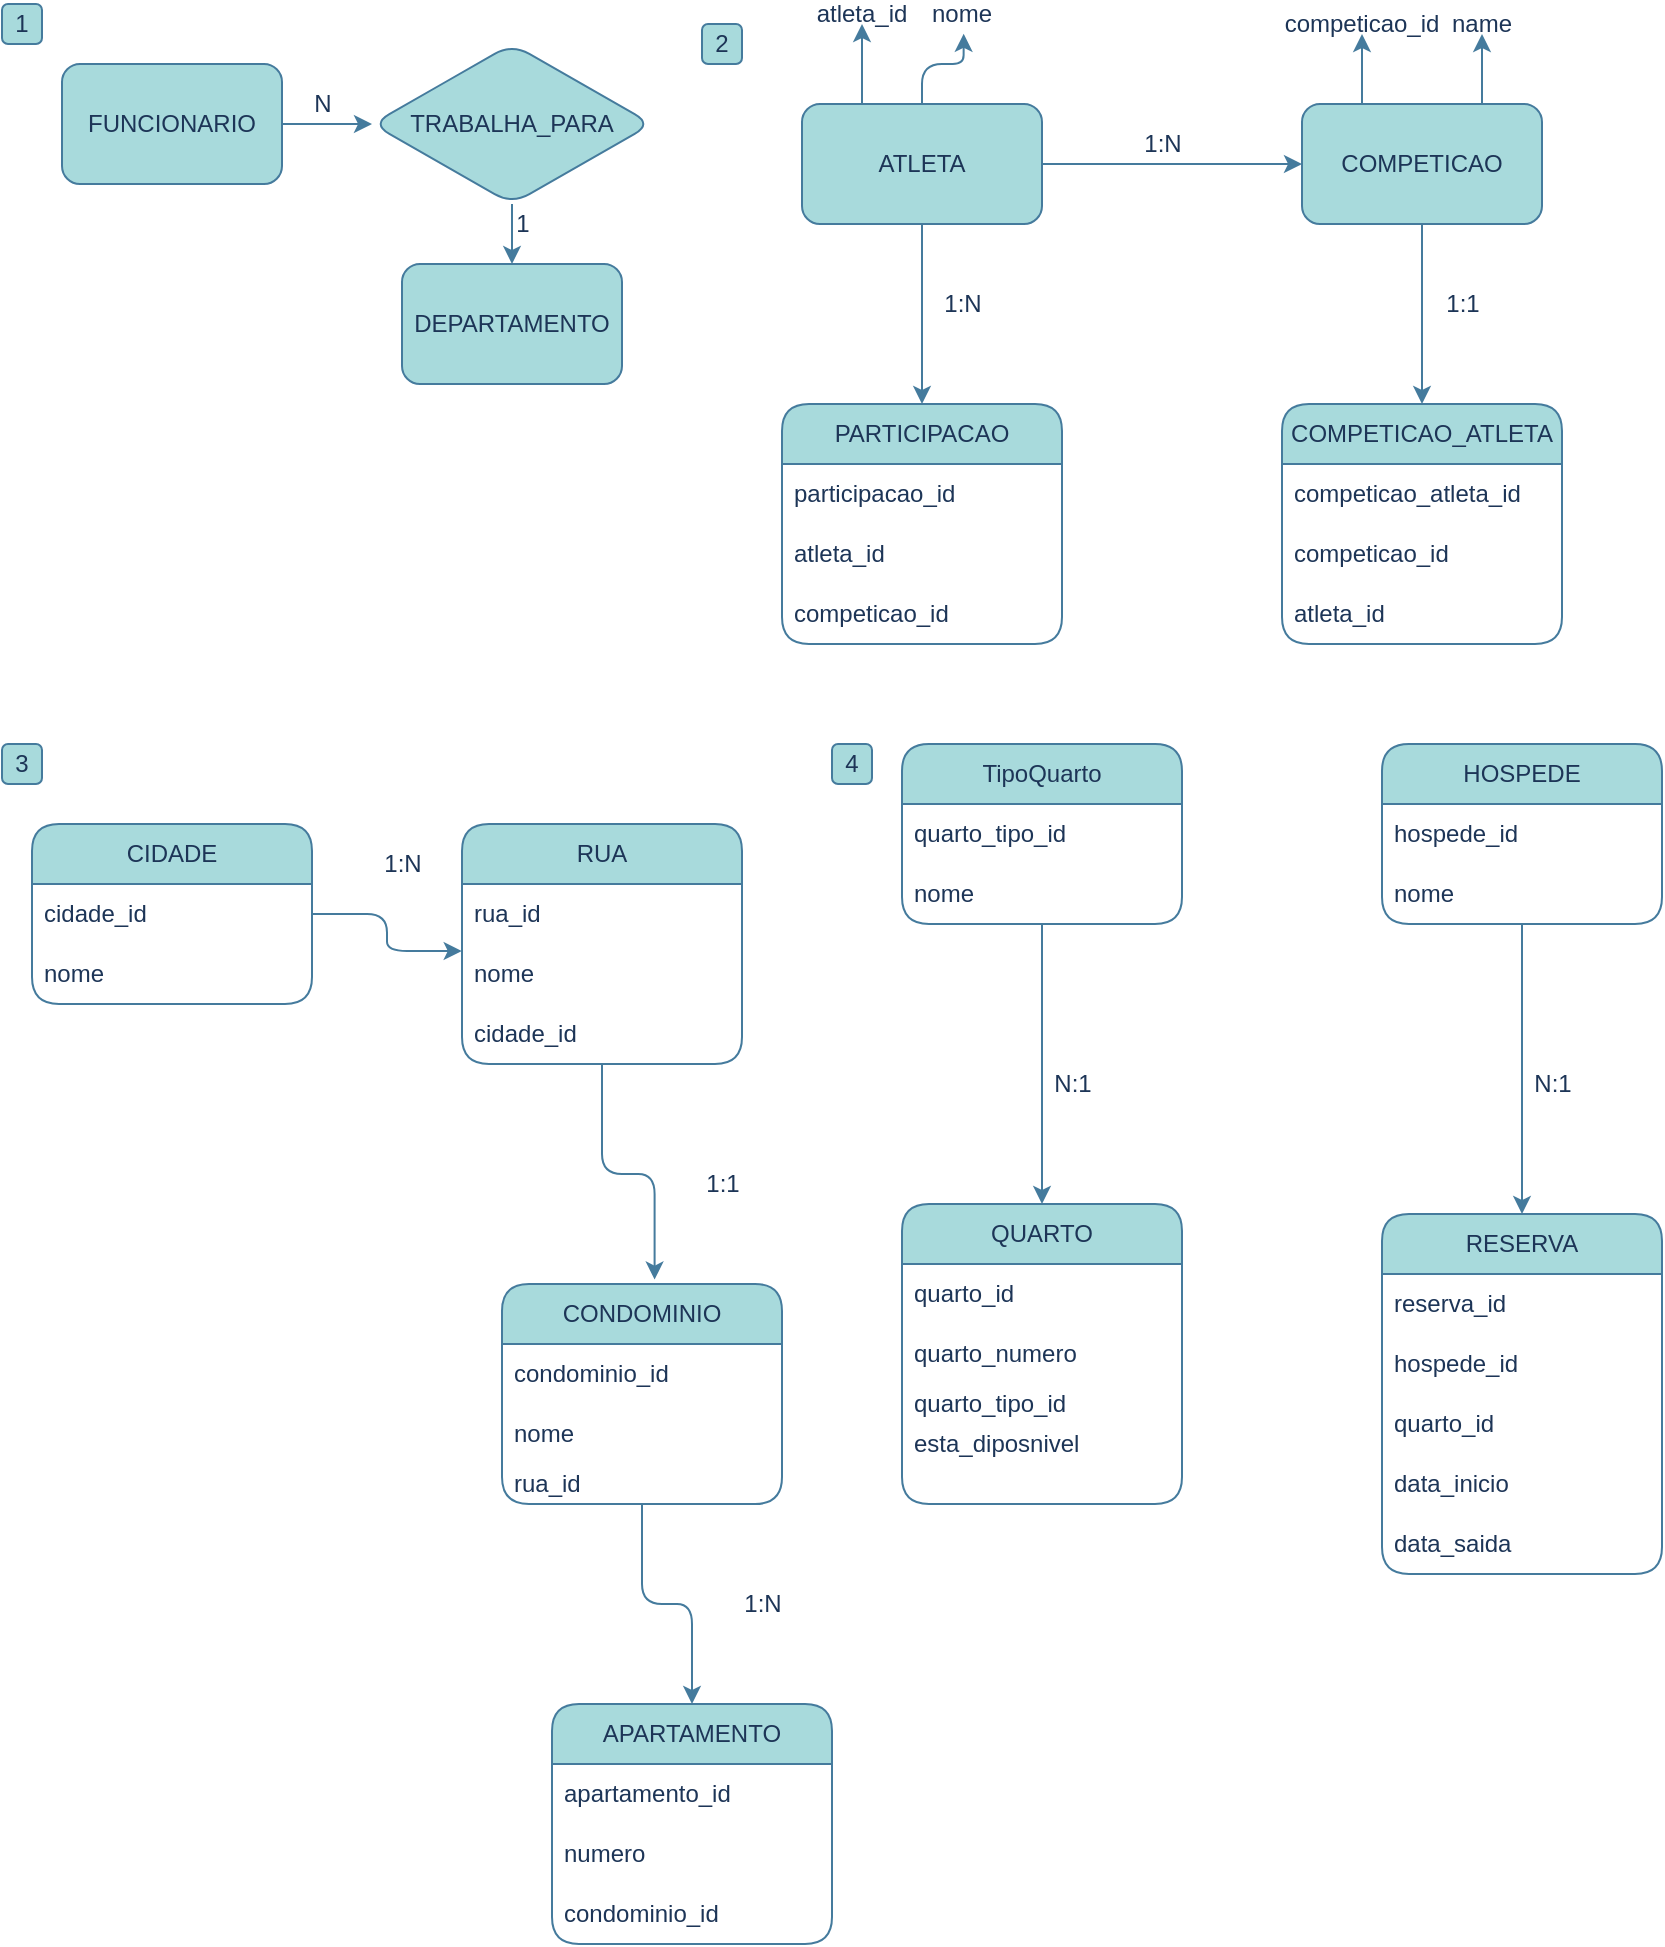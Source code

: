<mxfile version="21.1.5" type="github">
  <diagram id="R2lEEEUBdFMjLlhIrx00" name="Page-1">
    <mxGraphModel dx="1094" dy="622" grid="1" gridSize="10" guides="1" tooltips="1" connect="1" arrows="1" fold="1" page="1" pageScale="1" pageWidth="850" pageHeight="1100" math="0" shadow="0" extFonts="Permanent Marker^https://fonts.googleapis.com/css?family=Permanent+Marker">
      <root>
        <mxCell id="0" />
        <mxCell id="1" parent="0" />
        <mxCell id="X5-4_fndRjFYN60M6XeI-5" style="edgeStyle=orthogonalEdgeStyle;rounded=1;orthogonalLoop=1;jettySize=auto;html=1;exitX=1;exitY=0.5;exitDx=0;exitDy=0;labelBackgroundColor=none;strokeColor=#457B9D;fontColor=default;" edge="1" parent="1" source="X5-4_fndRjFYN60M6XeI-1" target="X5-4_fndRjFYN60M6XeI-3">
          <mxGeometry relative="1" as="geometry" />
        </mxCell>
        <mxCell id="X5-4_fndRjFYN60M6XeI-1" value="FUNCIONARIO" style="rounded=1;whiteSpace=wrap;html=1;labelBackgroundColor=none;fillColor=#A8DADC;strokeColor=#457B9D;fontColor=#1D3557;" vertex="1" parent="1">
          <mxGeometry x="40" y="40" width="110" height="60" as="geometry" />
        </mxCell>
        <mxCell id="X5-4_fndRjFYN60M6XeI-11" style="edgeStyle=orthogonalEdgeStyle;rounded=1;orthogonalLoop=1;jettySize=auto;html=1;exitX=0.5;exitY=1;exitDx=0;exitDy=0;entryX=0.5;entryY=0;entryDx=0;entryDy=0;labelBackgroundColor=none;strokeColor=#457B9D;fontColor=default;" edge="1" parent="1" source="X5-4_fndRjFYN60M6XeI-3" target="X5-4_fndRjFYN60M6XeI-7">
          <mxGeometry relative="1" as="geometry" />
        </mxCell>
        <mxCell id="X5-4_fndRjFYN60M6XeI-3" value="TRABALHA_PARA" style="rhombus;whiteSpace=wrap;html=1;rounded=1;labelBackgroundColor=none;fillColor=#A8DADC;strokeColor=#457B9D;fontColor=#1D3557;" vertex="1" parent="1">
          <mxGeometry x="195" y="30" width="140" height="80" as="geometry" />
        </mxCell>
        <mxCell id="X5-4_fndRjFYN60M6XeI-7" value="DEPARTAMENTO" style="rounded=1;whiteSpace=wrap;html=1;labelBackgroundColor=none;fillColor=#A8DADC;strokeColor=#457B9D;fontColor=#1D3557;" vertex="1" parent="1">
          <mxGeometry x="210" y="140" width="110" height="60" as="geometry" />
        </mxCell>
        <mxCell id="X5-4_fndRjFYN60M6XeI-15" value="1" style="rounded=1;whiteSpace=wrap;html=1;labelBackgroundColor=none;fillColor=#A8DADC;strokeColor=#457B9D;fontColor=#1D3557;" vertex="1" parent="1">
          <mxGeometry x="10" y="10" width="20" height="20" as="geometry" />
        </mxCell>
        <mxCell id="X5-4_fndRjFYN60M6XeI-16" value="2" style="rounded=1;whiteSpace=wrap;html=1;labelBackgroundColor=none;fillColor=#A8DADC;strokeColor=#457B9D;fontColor=#1D3557;" vertex="1" parent="1">
          <mxGeometry x="360" y="20" width="20" height="20" as="geometry" />
        </mxCell>
        <mxCell id="X5-4_fndRjFYN60M6XeI-17" value="N" style="text;html=1;align=center;verticalAlign=middle;resizable=0;points=[];autosize=1;strokeColor=none;fillColor=none;rounded=1;labelBackgroundColor=none;fontColor=#1D3557;" vertex="1" parent="1">
          <mxGeometry x="155" y="45" width="30" height="30" as="geometry" />
        </mxCell>
        <mxCell id="X5-4_fndRjFYN60M6XeI-18" value="1" style="text;html=1;align=center;verticalAlign=middle;resizable=0;points=[];autosize=1;strokeColor=none;fillColor=none;rounded=1;labelBackgroundColor=none;fontColor=#1D3557;" vertex="1" parent="1">
          <mxGeometry x="255" y="105" width="30" height="30" as="geometry" />
        </mxCell>
        <mxCell id="X5-4_fndRjFYN60M6XeI-24" style="edgeStyle=orthogonalEdgeStyle;rounded=1;orthogonalLoop=1;jettySize=auto;html=1;exitX=0.25;exitY=0;exitDx=0;exitDy=0;entryX=0.5;entryY=1;entryDx=0;entryDy=0;labelBackgroundColor=none;strokeColor=#457B9D;fontColor=default;" edge="1" parent="1" source="X5-4_fndRjFYN60M6XeI-19" target="X5-4_fndRjFYN60M6XeI-22">
          <mxGeometry relative="1" as="geometry" />
        </mxCell>
        <mxCell id="X5-4_fndRjFYN60M6XeI-48" style="edgeStyle=orthogonalEdgeStyle;rounded=1;orthogonalLoop=1;jettySize=auto;html=1;entryX=0.5;entryY=0;entryDx=0;entryDy=0;labelBackgroundColor=none;strokeColor=#457B9D;fontColor=default;" edge="1" parent="1" source="X5-4_fndRjFYN60M6XeI-19" target="X5-4_fndRjFYN60M6XeI-40">
          <mxGeometry relative="1" as="geometry" />
        </mxCell>
        <mxCell id="X5-4_fndRjFYN60M6XeI-52" style="edgeStyle=orthogonalEdgeStyle;rounded=1;orthogonalLoop=1;jettySize=auto;html=1;entryX=0.514;entryY=1.49;entryDx=0;entryDy=0;entryPerimeter=0;labelBackgroundColor=none;strokeColor=#457B9D;fontColor=default;" edge="1" parent="1" source="X5-4_fndRjFYN60M6XeI-19" target="X5-4_fndRjFYN60M6XeI-23">
          <mxGeometry relative="1" as="geometry" />
        </mxCell>
        <mxCell id="X5-4_fndRjFYN60M6XeI-54" style="edgeStyle=orthogonalEdgeStyle;rounded=1;orthogonalLoop=1;jettySize=auto;html=1;exitX=1;exitY=0.5;exitDx=0;exitDy=0;entryX=0;entryY=0.5;entryDx=0;entryDy=0;labelBackgroundColor=none;strokeColor=#457B9D;fontColor=default;" edge="1" parent="1" source="X5-4_fndRjFYN60M6XeI-19" target="X5-4_fndRjFYN60M6XeI-20">
          <mxGeometry relative="1" as="geometry" />
        </mxCell>
        <mxCell id="X5-4_fndRjFYN60M6XeI-19" value="ATLETA" style="rounded=1;whiteSpace=wrap;html=1;labelBackgroundColor=none;fillColor=#A8DADC;strokeColor=#457B9D;fontColor=#1D3557;" vertex="1" parent="1">
          <mxGeometry x="410" y="60" width="120" height="60" as="geometry" />
        </mxCell>
        <mxCell id="X5-4_fndRjFYN60M6XeI-30" style="edgeStyle=orthogonalEdgeStyle;rounded=1;orthogonalLoop=1;jettySize=auto;html=1;exitX=0.25;exitY=0;exitDx=0;exitDy=0;entryX=0.5;entryY=1;entryDx=0;entryDy=0;labelBackgroundColor=none;strokeColor=#457B9D;fontColor=default;" edge="1" parent="1" source="X5-4_fndRjFYN60M6XeI-20" target="X5-4_fndRjFYN60M6XeI-28">
          <mxGeometry relative="1" as="geometry" />
        </mxCell>
        <mxCell id="X5-4_fndRjFYN60M6XeI-31" style="edgeStyle=orthogonalEdgeStyle;rounded=1;orthogonalLoop=1;jettySize=auto;html=1;exitX=0.75;exitY=0;exitDx=0;exitDy=0;entryX=0.5;entryY=1;entryDx=0;entryDy=0;labelBackgroundColor=none;strokeColor=#457B9D;fontColor=default;" edge="1" parent="1" source="X5-4_fndRjFYN60M6XeI-20" target="X5-4_fndRjFYN60M6XeI-29">
          <mxGeometry relative="1" as="geometry" />
        </mxCell>
        <mxCell id="X5-4_fndRjFYN60M6XeI-49" style="edgeStyle=orthogonalEdgeStyle;rounded=1;orthogonalLoop=1;jettySize=auto;html=1;exitX=0.5;exitY=1;exitDx=0;exitDy=0;entryX=0.5;entryY=0;entryDx=0;entryDy=0;labelBackgroundColor=none;strokeColor=#457B9D;fontColor=default;" edge="1" parent="1" source="X5-4_fndRjFYN60M6XeI-20" target="X5-4_fndRjFYN60M6XeI-44">
          <mxGeometry relative="1" as="geometry" />
        </mxCell>
        <mxCell id="X5-4_fndRjFYN60M6XeI-20" value="COMPETICAO" style="rounded=1;whiteSpace=wrap;html=1;labelBackgroundColor=none;fillColor=#A8DADC;strokeColor=#457B9D;fontColor=#1D3557;" vertex="1" parent="1">
          <mxGeometry x="660" y="60" width="120" height="60" as="geometry" />
        </mxCell>
        <mxCell id="X5-4_fndRjFYN60M6XeI-22" value="atleta_id" style="text;html=1;strokeColor=none;fillColor=none;align=center;verticalAlign=middle;whiteSpace=wrap;rounded=1;labelBackgroundColor=none;fontColor=#1D3557;" vertex="1" parent="1">
          <mxGeometry x="410" y="10" width="60" height="10" as="geometry" />
        </mxCell>
        <mxCell id="X5-4_fndRjFYN60M6XeI-23" value="nome" style="text;html=1;strokeColor=none;fillColor=none;align=center;verticalAlign=middle;whiteSpace=wrap;rounded=1;labelBackgroundColor=none;fontColor=#1D3557;" vertex="1" parent="1">
          <mxGeometry x="460" y="10" width="60" height="10" as="geometry" />
        </mxCell>
        <mxCell id="X5-4_fndRjFYN60M6XeI-28" value="competicao_id" style="text;html=1;strokeColor=none;fillColor=none;align=center;verticalAlign=middle;whiteSpace=wrap;rounded=1;labelBackgroundColor=none;fontColor=#1D3557;" vertex="1" parent="1">
          <mxGeometry x="660" y="15" width="60" height="10" as="geometry" />
        </mxCell>
        <mxCell id="X5-4_fndRjFYN60M6XeI-29" value="name" style="text;html=1;strokeColor=none;fillColor=none;align=center;verticalAlign=middle;whiteSpace=wrap;rounded=1;labelBackgroundColor=none;fontColor=#1D3557;" vertex="1" parent="1">
          <mxGeometry x="720" y="15" width="60" height="10" as="geometry" />
        </mxCell>
        <mxCell id="X5-4_fndRjFYN60M6XeI-40" value="PARTICIPACAO" style="swimlane;fontStyle=0;childLayout=stackLayout;horizontal=1;startSize=30;horizontalStack=0;resizeParent=1;resizeParentMax=0;resizeLast=0;collapsible=1;marginBottom=0;whiteSpace=wrap;html=1;rounded=1;labelBackgroundColor=none;fillColor=#A8DADC;strokeColor=#457B9D;fontColor=#1D3557;" vertex="1" parent="1">
          <mxGeometry x="400" y="210" width="140" height="120" as="geometry">
            <mxRectangle x="400" y="200" width="130" height="30" as="alternateBounds" />
          </mxGeometry>
        </mxCell>
        <mxCell id="X5-4_fndRjFYN60M6XeI-41" value="participacao_id" style="text;strokeColor=none;fillColor=none;align=left;verticalAlign=middle;spacingLeft=4;spacingRight=4;overflow=hidden;points=[[0,0.5],[1,0.5]];portConstraint=eastwest;rotatable=0;whiteSpace=wrap;html=1;rounded=1;labelBackgroundColor=none;fontColor=#1D3557;" vertex="1" parent="X5-4_fndRjFYN60M6XeI-40">
          <mxGeometry y="30" width="140" height="30" as="geometry" />
        </mxCell>
        <mxCell id="X5-4_fndRjFYN60M6XeI-42" value="atleta_id" style="text;strokeColor=none;fillColor=none;align=left;verticalAlign=middle;spacingLeft=4;spacingRight=4;overflow=hidden;points=[[0,0.5],[1,0.5]];portConstraint=eastwest;rotatable=0;whiteSpace=wrap;html=1;rounded=1;labelBackgroundColor=none;fontColor=#1D3557;" vertex="1" parent="X5-4_fndRjFYN60M6XeI-40">
          <mxGeometry y="60" width="140" height="30" as="geometry" />
        </mxCell>
        <mxCell id="X5-4_fndRjFYN60M6XeI-43" value="competicao_id" style="text;strokeColor=none;fillColor=none;align=left;verticalAlign=middle;spacingLeft=4;spacingRight=4;overflow=hidden;points=[[0,0.5],[1,0.5]];portConstraint=eastwest;rotatable=0;whiteSpace=wrap;html=1;rounded=1;labelBackgroundColor=none;fontColor=#1D3557;" vertex="1" parent="X5-4_fndRjFYN60M6XeI-40">
          <mxGeometry y="90" width="140" height="30" as="geometry" />
        </mxCell>
        <mxCell id="X5-4_fndRjFYN60M6XeI-44" value="COMPETICAO_ATLETA" style="swimlane;fontStyle=0;childLayout=stackLayout;horizontal=1;startSize=30;horizontalStack=0;resizeParent=1;resizeParentMax=0;resizeLast=0;collapsible=1;marginBottom=0;whiteSpace=wrap;html=1;rounded=1;labelBackgroundColor=none;fillColor=#A8DADC;strokeColor=#457B9D;fontColor=#1D3557;" vertex="1" parent="1">
          <mxGeometry x="650" y="210" width="140" height="120" as="geometry" />
        </mxCell>
        <mxCell id="X5-4_fndRjFYN60M6XeI-45" value="competicao_atleta_id" style="text;strokeColor=none;fillColor=none;align=left;verticalAlign=middle;spacingLeft=4;spacingRight=4;overflow=hidden;points=[[0,0.5],[1,0.5]];portConstraint=eastwest;rotatable=0;whiteSpace=wrap;html=1;rounded=1;labelBackgroundColor=none;fontColor=#1D3557;" vertex="1" parent="X5-4_fndRjFYN60M6XeI-44">
          <mxGeometry y="30" width="140" height="30" as="geometry" />
        </mxCell>
        <mxCell id="X5-4_fndRjFYN60M6XeI-46" value="competicao_id" style="text;strokeColor=none;fillColor=none;align=left;verticalAlign=middle;spacingLeft=4;spacingRight=4;overflow=hidden;points=[[0,0.5],[1,0.5]];portConstraint=eastwest;rotatable=0;whiteSpace=wrap;html=1;rounded=1;labelBackgroundColor=none;fontColor=#1D3557;" vertex="1" parent="X5-4_fndRjFYN60M6XeI-44">
          <mxGeometry y="60" width="140" height="30" as="geometry" />
        </mxCell>
        <mxCell id="X5-4_fndRjFYN60M6XeI-47" value="atleta_id" style="text;strokeColor=none;fillColor=none;align=left;verticalAlign=middle;spacingLeft=4;spacingRight=4;overflow=hidden;points=[[0,0.5],[1,0.5]];portConstraint=eastwest;rotatable=0;whiteSpace=wrap;html=1;rounded=1;labelBackgroundColor=none;fontColor=#1D3557;" vertex="1" parent="X5-4_fndRjFYN60M6XeI-44">
          <mxGeometry y="90" width="140" height="30" as="geometry" />
        </mxCell>
        <mxCell id="X5-4_fndRjFYN60M6XeI-53" value="1:1" style="text;html=1;align=center;verticalAlign=middle;resizable=0;points=[];autosize=1;strokeColor=none;fillColor=none;rounded=1;labelBackgroundColor=none;fontColor=#1D3557;" vertex="1" parent="1">
          <mxGeometry x="720" y="145" width="40" height="30" as="geometry" />
        </mxCell>
        <mxCell id="X5-4_fndRjFYN60M6XeI-56" value="1:N" style="text;html=1;align=center;verticalAlign=middle;resizable=0;points=[];autosize=1;strokeColor=none;fillColor=none;rounded=1;labelBackgroundColor=none;fontColor=#1D3557;" vertex="1" parent="1">
          <mxGeometry x="470" y="145" width="40" height="30" as="geometry" />
        </mxCell>
        <mxCell id="X5-4_fndRjFYN60M6XeI-57" value="1:N" style="text;html=1;align=center;verticalAlign=middle;resizable=0;points=[];autosize=1;strokeColor=none;fillColor=none;rounded=1;labelBackgroundColor=none;fontColor=#1D3557;" vertex="1" parent="1">
          <mxGeometry x="570" y="65" width="40" height="30" as="geometry" />
        </mxCell>
        <mxCell id="X5-4_fndRjFYN60M6XeI-58" value="3" style="rounded=1;whiteSpace=wrap;html=1;labelBackgroundColor=none;fillColor=#A8DADC;strokeColor=#457B9D;fontColor=#1D3557;" vertex="1" parent="1">
          <mxGeometry x="10" y="380" width="20" height="20" as="geometry" />
        </mxCell>
        <mxCell id="X5-4_fndRjFYN60M6XeI-59" value="CIDADE" style="swimlane;fontStyle=0;childLayout=stackLayout;horizontal=1;startSize=30;horizontalStack=0;resizeParent=1;resizeParentMax=0;resizeLast=0;collapsible=1;marginBottom=0;whiteSpace=wrap;html=1;rounded=1;labelBackgroundColor=none;fillColor=#A8DADC;strokeColor=#457B9D;fontColor=#1D3557;" vertex="1" parent="1">
          <mxGeometry x="25" y="420" width="140" height="90" as="geometry" />
        </mxCell>
        <mxCell id="X5-4_fndRjFYN60M6XeI-60" value="cidade_id" style="text;strokeColor=none;fillColor=none;align=left;verticalAlign=middle;spacingLeft=4;spacingRight=4;overflow=hidden;points=[[0,0.5],[1,0.5]];portConstraint=eastwest;rotatable=0;whiteSpace=wrap;html=1;rounded=1;labelBackgroundColor=none;fontColor=#1D3557;" vertex="1" parent="X5-4_fndRjFYN60M6XeI-59">
          <mxGeometry y="30" width="140" height="30" as="geometry" />
        </mxCell>
        <mxCell id="X5-4_fndRjFYN60M6XeI-61" value="nome" style="text;strokeColor=none;fillColor=none;align=left;verticalAlign=middle;spacingLeft=4;spacingRight=4;overflow=hidden;points=[[0,0.5],[1,0.5]];portConstraint=eastwest;rotatable=0;whiteSpace=wrap;html=1;rounded=1;labelBackgroundColor=none;fontColor=#1D3557;" vertex="1" parent="X5-4_fndRjFYN60M6XeI-59">
          <mxGeometry y="60" width="140" height="30" as="geometry" />
        </mxCell>
        <mxCell id="X5-4_fndRjFYN60M6XeI-77" style="edgeStyle=orthogonalEdgeStyle;rounded=1;orthogonalLoop=1;jettySize=auto;html=1;exitX=0.5;exitY=1;exitDx=0;exitDy=0;entryX=0.545;entryY=-0.02;entryDx=0;entryDy=0;entryPerimeter=0;labelBackgroundColor=none;strokeColor=#457B9D;fontColor=default;" edge="1" parent="1" source="X5-4_fndRjFYN60M6XeI-63" target="X5-4_fndRjFYN60M6XeI-67">
          <mxGeometry relative="1" as="geometry" />
        </mxCell>
        <mxCell id="X5-4_fndRjFYN60M6XeI-63" value="RUA" style="swimlane;fontStyle=0;childLayout=stackLayout;horizontal=1;startSize=30;horizontalStack=0;resizeParent=1;resizeParentMax=0;resizeLast=0;collapsible=1;marginBottom=0;whiteSpace=wrap;html=1;rounded=1;labelBackgroundColor=none;fillColor=#A8DADC;strokeColor=#457B9D;fontColor=#1D3557;" vertex="1" parent="1">
          <mxGeometry x="240" y="420" width="140" height="120" as="geometry" />
        </mxCell>
        <mxCell id="X5-4_fndRjFYN60M6XeI-64" value="rua_id" style="text;strokeColor=none;fillColor=none;align=left;verticalAlign=middle;spacingLeft=4;spacingRight=4;overflow=hidden;points=[[0,0.5],[1,0.5]];portConstraint=eastwest;rotatable=0;whiteSpace=wrap;html=1;rounded=1;labelBackgroundColor=none;fontColor=#1D3557;" vertex="1" parent="X5-4_fndRjFYN60M6XeI-63">
          <mxGeometry y="30" width="140" height="30" as="geometry" />
        </mxCell>
        <mxCell id="X5-4_fndRjFYN60M6XeI-65" value="nome" style="text;strokeColor=none;fillColor=none;align=left;verticalAlign=middle;spacingLeft=4;spacingRight=4;overflow=hidden;points=[[0,0.5],[1,0.5]];portConstraint=eastwest;rotatable=0;whiteSpace=wrap;html=1;rounded=1;labelBackgroundColor=none;fontColor=#1D3557;" vertex="1" parent="X5-4_fndRjFYN60M6XeI-63">
          <mxGeometry y="60" width="140" height="30" as="geometry" />
        </mxCell>
        <mxCell id="X5-4_fndRjFYN60M6XeI-66" value="cidade_id" style="text;strokeColor=none;fillColor=none;align=left;verticalAlign=middle;spacingLeft=4;spacingRight=4;overflow=hidden;points=[[0,0.5],[1,0.5]];portConstraint=eastwest;rotatable=0;whiteSpace=wrap;html=1;rounded=1;labelBackgroundColor=none;fontColor=#1D3557;" vertex="1" parent="X5-4_fndRjFYN60M6XeI-63">
          <mxGeometry y="90" width="140" height="30" as="geometry" />
        </mxCell>
        <mxCell id="X5-4_fndRjFYN60M6XeI-79" style="edgeStyle=orthogonalEdgeStyle;rounded=1;orthogonalLoop=1;jettySize=auto;html=1;exitX=0.5;exitY=1;exitDx=0;exitDy=0;entryX=0.5;entryY=0;entryDx=0;entryDy=0;labelBackgroundColor=none;strokeColor=#457B9D;fontColor=default;" edge="1" parent="1" source="X5-4_fndRjFYN60M6XeI-67" target="X5-4_fndRjFYN60M6XeI-71">
          <mxGeometry relative="1" as="geometry" />
        </mxCell>
        <mxCell id="X5-4_fndRjFYN60M6XeI-67" value="CONDOMINIO" style="swimlane;fontStyle=0;childLayout=stackLayout;horizontal=1;startSize=30;horizontalStack=0;resizeParent=1;resizeParentMax=0;resizeLast=0;collapsible=1;marginBottom=0;whiteSpace=wrap;html=1;rounded=1;labelBackgroundColor=none;fillColor=#A8DADC;strokeColor=#457B9D;fontColor=#1D3557;" vertex="1" parent="1">
          <mxGeometry x="260" y="650" width="140" height="110" as="geometry" />
        </mxCell>
        <mxCell id="X5-4_fndRjFYN60M6XeI-68" value="condominio_id" style="text;strokeColor=none;fillColor=none;align=left;verticalAlign=middle;spacingLeft=4;spacingRight=4;overflow=hidden;points=[[0,0.5],[1,0.5]];portConstraint=eastwest;rotatable=0;whiteSpace=wrap;html=1;rounded=1;labelBackgroundColor=none;fontColor=#1D3557;" vertex="1" parent="X5-4_fndRjFYN60M6XeI-67">
          <mxGeometry y="30" width="140" height="30" as="geometry" />
        </mxCell>
        <mxCell id="X5-4_fndRjFYN60M6XeI-69" value="nome" style="text;strokeColor=none;fillColor=none;align=left;verticalAlign=middle;spacingLeft=4;spacingRight=4;overflow=hidden;points=[[0,0.5],[1,0.5]];portConstraint=eastwest;rotatable=0;whiteSpace=wrap;html=1;rounded=1;labelBackgroundColor=none;fontColor=#1D3557;" vertex="1" parent="X5-4_fndRjFYN60M6XeI-67">
          <mxGeometry y="60" width="140" height="30" as="geometry" />
        </mxCell>
        <mxCell id="X5-4_fndRjFYN60M6XeI-70" value="rua_id" style="text;strokeColor=none;fillColor=none;align=left;verticalAlign=middle;spacingLeft=4;spacingRight=4;overflow=hidden;points=[[0,0.5],[1,0.5]];portConstraint=eastwest;rotatable=0;whiteSpace=wrap;html=1;rounded=1;labelBackgroundColor=none;fontColor=#1D3557;" vertex="1" parent="X5-4_fndRjFYN60M6XeI-67">
          <mxGeometry y="90" width="140" height="20" as="geometry" />
        </mxCell>
        <mxCell id="X5-4_fndRjFYN60M6XeI-71" value="APARTAMENTO" style="swimlane;fontStyle=0;childLayout=stackLayout;horizontal=1;startSize=30;horizontalStack=0;resizeParent=1;resizeParentMax=0;resizeLast=0;collapsible=1;marginBottom=0;whiteSpace=wrap;html=1;rounded=1;labelBackgroundColor=none;fillColor=#A8DADC;strokeColor=#457B9D;fontColor=#1D3557;" vertex="1" parent="1">
          <mxGeometry x="285" y="860" width="140" height="120" as="geometry" />
        </mxCell>
        <mxCell id="X5-4_fndRjFYN60M6XeI-72" value="apartamento_id" style="text;strokeColor=none;fillColor=none;align=left;verticalAlign=middle;spacingLeft=4;spacingRight=4;overflow=hidden;points=[[0,0.5],[1,0.5]];portConstraint=eastwest;rotatable=0;whiteSpace=wrap;html=1;rounded=1;labelBackgroundColor=none;fontColor=#1D3557;" vertex="1" parent="X5-4_fndRjFYN60M6XeI-71">
          <mxGeometry y="30" width="140" height="30" as="geometry" />
        </mxCell>
        <mxCell id="X5-4_fndRjFYN60M6XeI-73" value="numero" style="text;strokeColor=none;fillColor=none;align=left;verticalAlign=middle;spacingLeft=4;spacingRight=4;overflow=hidden;points=[[0,0.5],[1,0.5]];portConstraint=eastwest;rotatable=0;whiteSpace=wrap;html=1;rounded=1;labelBackgroundColor=none;fontColor=#1D3557;" vertex="1" parent="X5-4_fndRjFYN60M6XeI-71">
          <mxGeometry y="60" width="140" height="30" as="geometry" />
        </mxCell>
        <mxCell id="X5-4_fndRjFYN60M6XeI-74" value="condominio_id" style="text;strokeColor=none;fillColor=none;align=left;verticalAlign=middle;spacingLeft=4;spacingRight=4;overflow=hidden;points=[[0,0.5],[1,0.5]];portConstraint=eastwest;rotatable=0;whiteSpace=wrap;html=1;rounded=1;labelBackgroundColor=none;fontColor=#1D3557;" vertex="1" parent="X5-4_fndRjFYN60M6XeI-71">
          <mxGeometry y="90" width="140" height="30" as="geometry" />
        </mxCell>
        <mxCell id="X5-4_fndRjFYN60M6XeI-75" style="edgeStyle=orthogonalEdgeStyle;rounded=1;orthogonalLoop=1;jettySize=auto;html=1;exitX=1;exitY=0.5;exitDx=0;exitDy=0;entryX=-0.001;entryY=0.117;entryDx=0;entryDy=0;entryPerimeter=0;labelBackgroundColor=none;strokeColor=#457B9D;fontColor=default;" edge="1" parent="1" source="X5-4_fndRjFYN60M6XeI-60" target="X5-4_fndRjFYN60M6XeI-65">
          <mxGeometry relative="1" as="geometry" />
        </mxCell>
        <mxCell id="X5-4_fndRjFYN60M6XeI-81" value="1:1" style="text;html=1;align=center;verticalAlign=middle;resizable=0;points=[];autosize=1;strokeColor=none;fillColor=none;rounded=1;labelBackgroundColor=none;fontColor=#1D3557;" vertex="1" parent="1">
          <mxGeometry x="350" y="585" width="40" height="30" as="geometry" />
        </mxCell>
        <mxCell id="X5-4_fndRjFYN60M6XeI-83" value="1:N" style="text;html=1;align=center;verticalAlign=middle;resizable=0;points=[];autosize=1;strokeColor=none;fillColor=none;rounded=1;labelBackgroundColor=none;fontColor=#1D3557;" vertex="1" parent="1">
          <mxGeometry x="370" y="795" width="40" height="30" as="geometry" />
        </mxCell>
        <mxCell id="X5-4_fndRjFYN60M6XeI-85" value="1:N" style="text;html=1;align=center;verticalAlign=middle;resizable=0;points=[];autosize=1;strokeColor=none;fillColor=none;rounded=1;labelBackgroundColor=none;fontColor=#1D3557;" vertex="1" parent="1">
          <mxGeometry x="190" y="425" width="40" height="30" as="geometry" />
        </mxCell>
        <mxCell id="X5-4_fndRjFYN60M6XeI-86" value="4" style="rounded=1;whiteSpace=wrap;html=1;labelBackgroundColor=none;fillColor=#A8DADC;strokeColor=#457B9D;fontColor=#1D3557;" vertex="1" parent="1">
          <mxGeometry x="425" y="380" width="20" height="20" as="geometry" />
        </mxCell>
        <mxCell id="X5-4_fndRjFYN60M6XeI-107" style="edgeStyle=orthogonalEdgeStyle;rounded=1;orthogonalLoop=1;jettySize=auto;html=1;labelBackgroundColor=none;strokeColor=#457B9D;fontColor=default;" edge="1" parent="1" source="X5-4_fndRjFYN60M6XeI-87" target="X5-4_fndRjFYN60M6XeI-95">
          <mxGeometry relative="1" as="geometry" />
        </mxCell>
        <mxCell id="X5-4_fndRjFYN60M6XeI-87" value="TipoQuarto" style="swimlane;fontStyle=0;childLayout=stackLayout;horizontal=1;startSize=30;horizontalStack=0;resizeParent=1;resizeParentMax=0;resizeLast=0;collapsible=1;marginBottom=0;whiteSpace=wrap;html=1;rounded=1;labelBackgroundColor=none;fillColor=#A8DADC;strokeColor=#457B9D;fontColor=#1D3557;" vertex="1" parent="1">
          <mxGeometry x="460" y="380" width="140" height="90" as="geometry" />
        </mxCell>
        <mxCell id="X5-4_fndRjFYN60M6XeI-88" value="quarto_tipo_id" style="text;strokeColor=none;fillColor=none;align=left;verticalAlign=middle;spacingLeft=4;spacingRight=4;overflow=hidden;points=[[0,0.5],[1,0.5]];portConstraint=eastwest;rotatable=0;whiteSpace=wrap;html=1;rounded=1;labelBackgroundColor=none;fontColor=#1D3557;" vertex="1" parent="X5-4_fndRjFYN60M6XeI-87">
          <mxGeometry y="30" width="140" height="30" as="geometry" />
        </mxCell>
        <mxCell id="X5-4_fndRjFYN60M6XeI-89" value="nome" style="text;strokeColor=none;fillColor=none;align=left;verticalAlign=middle;spacingLeft=4;spacingRight=4;overflow=hidden;points=[[0,0.5],[1,0.5]];portConstraint=eastwest;rotatable=0;whiteSpace=wrap;html=1;rounded=1;labelBackgroundColor=none;fontColor=#1D3557;" vertex="1" parent="X5-4_fndRjFYN60M6XeI-87">
          <mxGeometry y="60" width="140" height="30" as="geometry" />
        </mxCell>
        <mxCell id="X5-4_fndRjFYN60M6XeI-108" style="edgeStyle=orthogonalEdgeStyle;rounded=1;orthogonalLoop=1;jettySize=auto;html=1;entryX=0.5;entryY=0;entryDx=0;entryDy=0;labelBackgroundColor=none;strokeColor=#457B9D;fontColor=default;" edge="1" parent="1" source="X5-4_fndRjFYN60M6XeI-91" target="X5-4_fndRjFYN60M6XeI-99">
          <mxGeometry relative="1" as="geometry" />
        </mxCell>
        <mxCell id="X5-4_fndRjFYN60M6XeI-91" value="HOSPEDE" style="swimlane;fontStyle=0;childLayout=stackLayout;horizontal=1;startSize=30;horizontalStack=0;resizeParent=1;resizeParentMax=0;resizeLast=0;collapsible=1;marginBottom=0;whiteSpace=wrap;html=1;rounded=1;labelBackgroundColor=none;fillColor=#A8DADC;strokeColor=#457B9D;fontColor=#1D3557;" vertex="1" parent="1">
          <mxGeometry x="700" y="380" width="140" height="90" as="geometry" />
        </mxCell>
        <mxCell id="X5-4_fndRjFYN60M6XeI-92" value="hospede_id" style="text;strokeColor=none;fillColor=none;align=left;verticalAlign=middle;spacingLeft=4;spacingRight=4;overflow=hidden;points=[[0,0.5],[1,0.5]];portConstraint=eastwest;rotatable=0;whiteSpace=wrap;html=1;rounded=1;labelBackgroundColor=none;fontColor=#1D3557;" vertex="1" parent="X5-4_fndRjFYN60M6XeI-91">
          <mxGeometry y="30" width="140" height="30" as="geometry" />
        </mxCell>
        <mxCell id="X5-4_fndRjFYN60M6XeI-93" value="nome" style="text;strokeColor=none;fillColor=none;align=left;verticalAlign=middle;spacingLeft=4;spacingRight=4;overflow=hidden;points=[[0,0.5],[1,0.5]];portConstraint=eastwest;rotatable=0;whiteSpace=wrap;html=1;rounded=1;labelBackgroundColor=none;fontColor=#1D3557;" vertex="1" parent="X5-4_fndRjFYN60M6XeI-91">
          <mxGeometry y="60" width="140" height="30" as="geometry" />
        </mxCell>
        <mxCell id="X5-4_fndRjFYN60M6XeI-95" value="QUARTO" style="swimlane;fontStyle=0;childLayout=stackLayout;horizontal=1;startSize=30;horizontalStack=0;resizeParent=1;resizeParentMax=0;resizeLast=0;collapsible=1;marginBottom=0;whiteSpace=wrap;html=1;rounded=1;labelBackgroundColor=none;fillColor=#A8DADC;strokeColor=#457B9D;fontColor=#1D3557;" vertex="1" parent="1">
          <mxGeometry x="460" y="610" width="140" height="150" as="geometry">
            <mxRectangle x="460" y="610" width="90" height="30" as="alternateBounds" />
          </mxGeometry>
        </mxCell>
        <mxCell id="X5-4_fndRjFYN60M6XeI-96" value="quarto_id" style="text;strokeColor=none;fillColor=none;align=left;verticalAlign=middle;spacingLeft=4;spacingRight=4;overflow=hidden;points=[[0,0.5],[1,0.5]];portConstraint=eastwest;rotatable=0;whiteSpace=wrap;html=1;rounded=1;labelBackgroundColor=none;fontColor=#1D3557;" vertex="1" parent="X5-4_fndRjFYN60M6XeI-95">
          <mxGeometry y="30" width="140" height="30" as="geometry" />
        </mxCell>
        <mxCell id="X5-4_fndRjFYN60M6XeI-97" value="quarto_numero" style="text;strokeColor=none;fillColor=none;align=left;verticalAlign=middle;spacingLeft=4;spacingRight=4;overflow=hidden;points=[[0,0.5],[1,0.5]];portConstraint=eastwest;rotatable=0;whiteSpace=wrap;html=1;rounded=1;labelBackgroundColor=none;fontColor=#1D3557;" vertex="1" parent="X5-4_fndRjFYN60M6XeI-95">
          <mxGeometry y="60" width="140" height="30" as="geometry" />
        </mxCell>
        <mxCell id="X5-4_fndRjFYN60M6XeI-98" value="quarto_tipo_id" style="text;strokeColor=none;fillColor=none;align=left;verticalAlign=middle;spacingLeft=4;spacingRight=4;overflow=hidden;points=[[0,0.5],[1,0.5]];portConstraint=eastwest;rotatable=0;whiteSpace=wrap;html=1;rounded=1;labelBackgroundColor=none;fontColor=#1D3557;" vertex="1" parent="X5-4_fndRjFYN60M6XeI-95">
          <mxGeometry y="90" width="140" height="20" as="geometry" />
        </mxCell>
        <mxCell id="X5-4_fndRjFYN60M6XeI-116" value="esta_diposnivel" style="text;strokeColor=none;fillColor=none;align=left;verticalAlign=middle;spacingLeft=4;spacingRight=4;overflow=hidden;points=[[0,0.5],[1,0.5]];portConstraint=eastwest;rotatable=0;whiteSpace=wrap;html=1;rounded=1;labelBackgroundColor=none;fontColor=#1D3557;" vertex="1" parent="X5-4_fndRjFYN60M6XeI-95">
          <mxGeometry y="110" width="140" height="20" as="geometry" />
        </mxCell>
        <mxCell id="X5-4_fndRjFYN60M6XeI-117" style="text;strokeColor=none;fillColor=none;align=left;verticalAlign=middle;spacingLeft=4;spacingRight=4;overflow=hidden;points=[[0,0.5],[1,0.5]];portConstraint=eastwest;rotatable=0;whiteSpace=wrap;html=1;rounded=1;labelBackgroundColor=none;fontColor=#1D3557;" vertex="1" parent="X5-4_fndRjFYN60M6XeI-95">
          <mxGeometry y="130" width="140" height="20" as="geometry" />
        </mxCell>
        <mxCell id="X5-4_fndRjFYN60M6XeI-99" value="RESERVA" style="swimlane;fontStyle=0;childLayout=stackLayout;horizontal=1;startSize=30;horizontalStack=0;resizeParent=1;resizeParentMax=0;resizeLast=0;collapsible=1;marginBottom=0;whiteSpace=wrap;html=1;rounded=1;labelBackgroundColor=none;fillColor=#A8DADC;strokeColor=#457B9D;fontColor=#1D3557;" vertex="1" parent="1">
          <mxGeometry x="700" y="615" width="140" height="180" as="geometry" />
        </mxCell>
        <mxCell id="X5-4_fndRjFYN60M6XeI-100" value="reserva_id" style="text;strokeColor=none;fillColor=none;align=left;verticalAlign=middle;spacingLeft=4;spacingRight=4;overflow=hidden;points=[[0,0.5],[1,0.5]];portConstraint=eastwest;rotatable=0;whiteSpace=wrap;html=1;rounded=1;labelBackgroundColor=none;fontColor=#1D3557;" vertex="1" parent="X5-4_fndRjFYN60M6XeI-99">
          <mxGeometry y="30" width="140" height="30" as="geometry" />
        </mxCell>
        <mxCell id="X5-4_fndRjFYN60M6XeI-101" value="hospede_id" style="text;strokeColor=none;fillColor=none;align=left;verticalAlign=middle;spacingLeft=4;spacingRight=4;overflow=hidden;points=[[0,0.5],[1,0.5]];portConstraint=eastwest;rotatable=0;whiteSpace=wrap;html=1;rounded=1;labelBackgroundColor=none;fontColor=#1D3557;" vertex="1" parent="X5-4_fndRjFYN60M6XeI-99">
          <mxGeometry y="60" width="140" height="30" as="geometry" />
        </mxCell>
        <mxCell id="X5-4_fndRjFYN60M6XeI-102" value="quarto_id" style="text;strokeColor=none;fillColor=none;align=left;verticalAlign=middle;spacingLeft=4;spacingRight=4;overflow=hidden;points=[[0,0.5],[1,0.5]];portConstraint=eastwest;rotatable=0;whiteSpace=wrap;html=1;rounded=1;labelBackgroundColor=none;fontColor=#1D3557;" vertex="1" parent="X5-4_fndRjFYN60M6XeI-99">
          <mxGeometry y="90" width="140" height="30" as="geometry" />
        </mxCell>
        <mxCell id="X5-4_fndRjFYN60M6XeI-119" value="data_inicio" style="text;strokeColor=none;fillColor=none;align=left;verticalAlign=middle;spacingLeft=4;spacingRight=4;overflow=hidden;points=[[0,0.5],[1,0.5]];portConstraint=eastwest;rotatable=0;whiteSpace=wrap;html=1;rounded=1;labelBackgroundColor=none;fontColor=#1D3557;" vertex="1" parent="X5-4_fndRjFYN60M6XeI-99">
          <mxGeometry y="120" width="140" height="30" as="geometry" />
        </mxCell>
        <mxCell id="X5-4_fndRjFYN60M6XeI-121" value="data_saida" style="text;strokeColor=none;fillColor=none;align=left;verticalAlign=middle;spacingLeft=4;spacingRight=4;overflow=hidden;points=[[0,0.5],[1,0.5]];portConstraint=eastwest;rotatable=0;whiteSpace=wrap;html=1;rounded=1;labelBackgroundColor=none;fontColor=#1D3557;" vertex="1" parent="X5-4_fndRjFYN60M6XeI-99">
          <mxGeometry y="150" width="140" height="30" as="geometry" />
        </mxCell>
        <mxCell id="X5-4_fndRjFYN60M6XeI-109" value="N:1" style="text;html=1;align=center;verticalAlign=middle;resizable=0;points=[];autosize=1;strokeColor=none;fillColor=none;rounded=1;labelBackgroundColor=none;fontColor=#1D3557;" vertex="1" parent="1">
          <mxGeometry x="765" y="535" width="40" height="30" as="geometry" />
        </mxCell>
        <mxCell id="X5-4_fndRjFYN60M6XeI-110" value="N:1" style="text;html=1;align=center;verticalAlign=middle;resizable=0;points=[];autosize=1;strokeColor=none;fillColor=none;rounded=1;labelBackgroundColor=none;fontColor=#1D3557;" vertex="1" parent="1">
          <mxGeometry x="525" y="535" width="40" height="30" as="geometry" />
        </mxCell>
      </root>
    </mxGraphModel>
  </diagram>
</mxfile>
